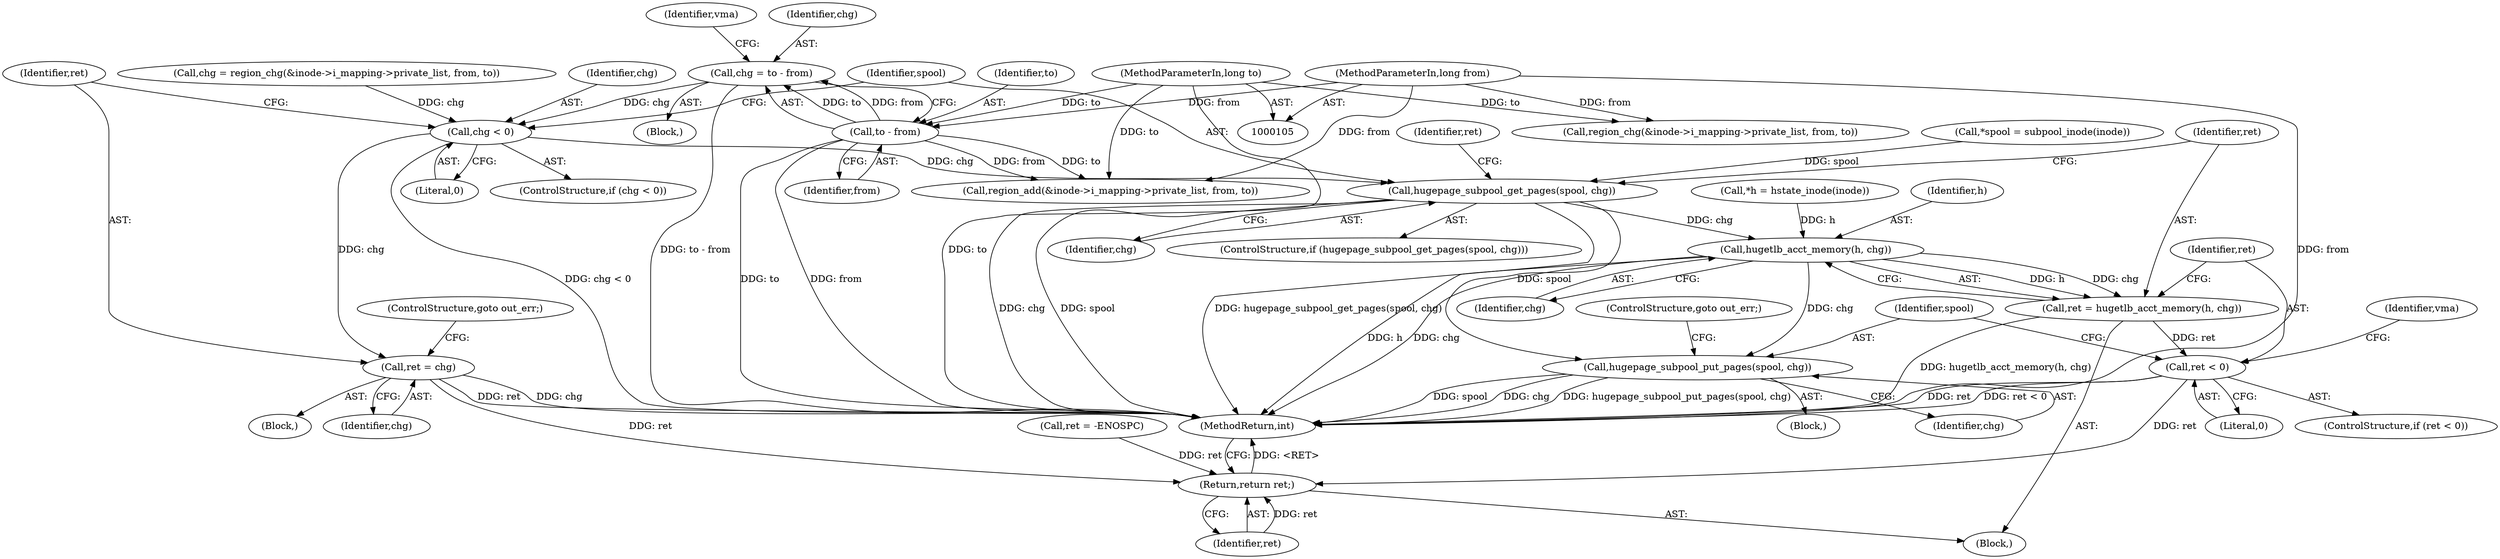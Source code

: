 digraph "0_linux_c50ac050811d6485616a193eb0f37bfbd191cc89@integer" {
"1000162" [label="(Call,chg = to - from)"];
"1000164" [label="(Call,to - from)"];
"1000108" [label="(MethodParameterIn,long to)"];
"1000107" [label="(MethodParameterIn,long from)"];
"1000174" [label="(Call,chg < 0)"];
"1000178" [label="(Call,ret = chg)"];
"1000229" [label="(Return,return ret;)"];
"1000183" [label="(Call,hugepage_subpool_get_pages(spool, chg))"];
"1000194" [label="(Call,hugetlb_acct_memory(h, chg))"];
"1000192" [label="(Call,ret = hugetlb_acct_memory(h, chg))"];
"1000198" [label="(Call,ret < 0)"];
"1000202" [label="(Call,hugepage_subpool_put_pages(spool, chg))"];
"1000193" [label="(Identifier,ret)"];
"1000195" [label="(Identifier,h)"];
"1000204" [label="(Identifier,chg)"];
"1000185" [label="(Identifier,chg)"];
"1000151" [label="(Block,)"];
"1000230" [label="(Identifier,ret)"];
"1000187" [label="(Call,ret = -ENOSPC)"];
"1000179" [label="(Identifier,ret)"];
"1000107" [label="(MethodParameterIn,long from)"];
"1000183" [label="(Call,hugepage_subpool_get_pages(spool, chg))"];
"1000231" [label="(MethodReturn,int)"];
"1000178" [label="(Call,ret = chg)"];
"1000201" [label="(Block,)"];
"1000177" [label="(Block,)"];
"1000168" [label="(Identifier,vma)"];
"1000164" [label="(Call,to - from)"];
"1000180" [label="(Identifier,chg)"];
"1000115" [label="(Call,*h = hstate_inode(inode))"];
"1000162" [label="(Call,chg = to - from)"];
"1000196" [label="(Identifier,chg)"];
"1000202" [label="(Call,hugepage_subpool_put_pages(spool, chg))"];
"1000194" [label="(Call,hugetlb_acct_memory(h, chg))"];
"1000175" [label="(Identifier,chg)"];
"1000215" [label="(Call,region_add(&inode->i_mapping->private_list, from, to))"];
"1000176" [label="(Literal,0)"];
"1000198" [label="(Call,ret < 0)"];
"1000199" [label="(Identifier,ret)"];
"1000205" [label="(ControlStructure,goto out_err;)"];
"1000111" [label="(Block,)"];
"1000200" [label="(Literal,0)"];
"1000209" [label="(Identifier,vma)"];
"1000174" [label="(Call,chg < 0)"];
"1000188" [label="(Identifier,ret)"];
"1000181" [label="(ControlStructure,goto out_err;)"];
"1000197" [label="(ControlStructure,if (ret < 0))"];
"1000184" [label="(Identifier,spool)"];
"1000120" [label="(Call,*spool = subpool_inode(inode))"];
"1000139" [label="(Call,chg = region_chg(&inode->i_mapping->private_list, from, to))"];
"1000229" [label="(Return,return ret;)"];
"1000163" [label="(Identifier,chg)"];
"1000108" [label="(MethodParameterIn,long to)"];
"1000182" [label="(ControlStructure,if (hugepage_subpool_get_pages(spool, chg)))"];
"1000166" [label="(Identifier,from)"];
"1000141" [label="(Call,region_chg(&inode->i_mapping->private_list, from, to))"];
"1000203" [label="(Identifier,spool)"];
"1000165" [label="(Identifier,to)"];
"1000173" [label="(ControlStructure,if (chg < 0))"];
"1000192" [label="(Call,ret = hugetlb_acct_memory(h, chg))"];
"1000162" -> "1000151"  [label="AST: "];
"1000162" -> "1000164"  [label="CFG: "];
"1000163" -> "1000162"  [label="AST: "];
"1000164" -> "1000162"  [label="AST: "];
"1000168" -> "1000162"  [label="CFG: "];
"1000162" -> "1000231"  [label="DDG: to - from"];
"1000164" -> "1000162"  [label="DDG: to"];
"1000164" -> "1000162"  [label="DDG: from"];
"1000162" -> "1000174"  [label="DDG: chg"];
"1000164" -> "1000166"  [label="CFG: "];
"1000165" -> "1000164"  [label="AST: "];
"1000166" -> "1000164"  [label="AST: "];
"1000164" -> "1000231"  [label="DDG: from"];
"1000164" -> "1000231"  [label="DDG: to"];
"1000108" -> "1000164"  [label="DDG: to"];
"1000107" -> "1000164"  [label="DDG: from"];
"1000164" -> "1000215"  [label="DDG: from"];
"1000164" -> "1000215"  [label="DDG: to"];
"1000108" -> "1000105"  [label="AST: "];
"1000108" -> "1000231"  [label="DDG: to"];
"1000108" -> "1000141"  [label="DDG: to"];
"1000108" -> "1000215"  [label="DDG: to"];
"1000107" -> "1000105"  [label="AST: "];
"1000107" -> "1000231"  [label="DDG: from"];
"1000107" -> "1000141"  [label="DDG: from"];
"1000107" -> "1000215"  [label="DDG: from"];
"1000174" -> "1000173"  [label="AST: "];
"1000174" -> "1000176"  [label="CFG: "];
"1000175" -> "1000174"  [label="AST: "];
"1000176" -> "1000174"  [label="AST: "];
"1000179" -> "1000174"  [label="CFG: "];
"1000184" -> "1000174"  [label="CFG: "];
"1000174" -> "1000231"  [label="DDG: chg < 0"];
"1000139" -> "1000174"  [label="DDG: chg"];
"1000174" -> "1000178"  [label="DDG: chg"];
"1000174" -> "1000183"  [label="DDG: chg"];
"1000178" -> "1000177"  [label="AST: "];
"1000178" -> "1000180"  [label="CFG: "];
"1000179" -> "1000178"  [label="AST: "];
"1000180" -> "1000178"  [label="AST: "];
"1000181" -> "1000178"  [label="CFG: "];
"1000178" -> "1000231"  [label="DDG: ret"];
"1000178" -> "1000231"  [label="DDG: chg"];
"1000178" -> "1000229"  [label="DDG: ret"];
"1000229" -> "1000111"  [label="AST: "];
"1000229" -> "1000230"  [label="CFG: "];
"1000230" -> "1000229"  [label="AST: "];
"1000231" -> "1000229"  [label="CFG: "];
"1000229" -> "1000231"  [label="DDG: <RET>"];
"1000230" -> "1000229"  [label="DDG: ret"];
"1000187" -> "1000229"  [label="DDG: ret"];
"1000198" -> "1000229"  [label="DDG: ret"];
"1000183" -> "1000182"  [label="AST: "];
"1000183" -> "1000185"  [label="CFG: "];
"1000184" -> "1000183"  [label="AST: "];
"1000185" -> "1000183"  [label="AST: "];
"1000188" -> "1000183"  [label="CFG: "];
"1000193" -> "1000183"  [label="CFG: "];
"1000183" -> "1000231"  [label="DDG: chg"];
"1000183" -> "1000231"  [label="DDG: spool"];
"1000183" -> "1000231"  [label="DDG: hugepage_subpool_get_pages(spool, chg)"];
"1000120" -> "1000183"  [label="DDG: spool"];
"1000183" -> "1000194"  [label="DDG: chg"];
"1000183" -> "1000202"  [label="DDG: spool"];
"1000194" -> "1000192"  [label="AST: "];
"1000194" -> "1000196"  [label="CFG: "];
"1000195" -> "1000194"  [label="AST: "];
"1000196" -> "1000194"  [label="AST: "];
"1000192" -> "1000194"  [label="CFG: "];
"1000194" -> "1000231"  [label="DDG: h"];
"1000194" -> "1000231"  [label="DDG: chg"];
"1000194" -> "1000192"  [label="DDG: h"];
"1000194" -> "1000192"  [label="DDG: chg"];
"1000115" -> "1000194"  [label="DDG: h"];
"1000194" -> "1000202"  [label="DDG: chg"];
"1000192" -> "1000111"  [label="AST: "];
"1000193" -> "1000192"  [label="AST: "];
"1000199" -> "1000192"  [label="CFG: "];
"1000192" -> "1000231"  [label="DDG: hugetlb_acct_memory(h, chg)"];
"1000192" -> "1000198"  [label="DDG: ret"];
"1000198" -> "1000197"  [label="AST: "];
"1000198" -> "1000200"  [label="CFG: "];
"1000199" -> "1000198"  [label="AST: "];
"1000200" -> "1000198"  [label="AST: "];
"1000203" -> "1000198"  [label="CFG: "];
"1000209" -> "1000198"  [label="CFG: "];
"1000198" -> "1000231"  [label="DDG: ret"];
"1000198" -> "1000231"  [label="DDG: ret < 0"];
"1000202" -> "1000201"  [label="AST: "];
"1000202" -> "1000204"  [label="CFG: "];
"1000203" -> "1000202"  [label="AST: "];
"1000204" -> "1000202"  [label="AST: "];
"1000205" -> "1000202"  [label="CFG: "];
"1000202" -> "1000231"  [label="DDG: spool"];
"1000202" -> "1000231"  [label="DDG: chg"];
"1000202" -> "1000231"  [label="DDG: hugepage_subpool_put_pages(spool, chg)"];
}
